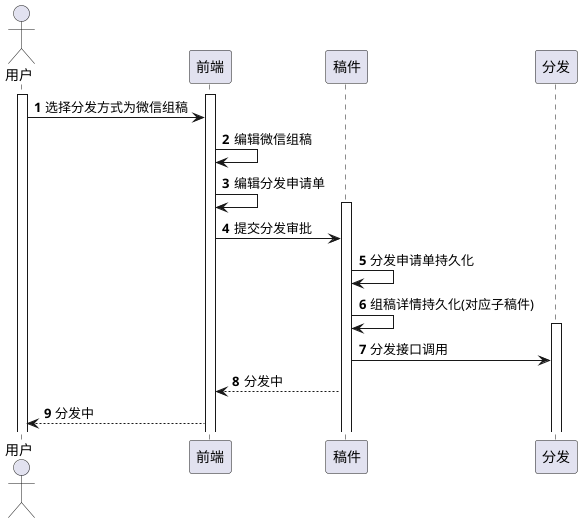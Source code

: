 @startuml
'https://plantuml.com/sequence-diagram

autonumber
actor 用户 as 用户
activate 用户
activate 前端
用户 -> 前端: 选择分发方式为微信组稿
前端 -> 前端: 编辑微信组稿
前端 -> 前端: 编辑分发申请单
activate 稿件
前端 -> 稿件: 提交分发审批
稿件 -> 稿件: 分发申请单持久化
稿件 -> 稿件: 组稿详情持久化(对应子稿件)
activate 分发
稿件 -> 分发: 分发接口调用
前端 <-- 稿件: 分发中
前端 --> 用户: 分发中

@enduml
